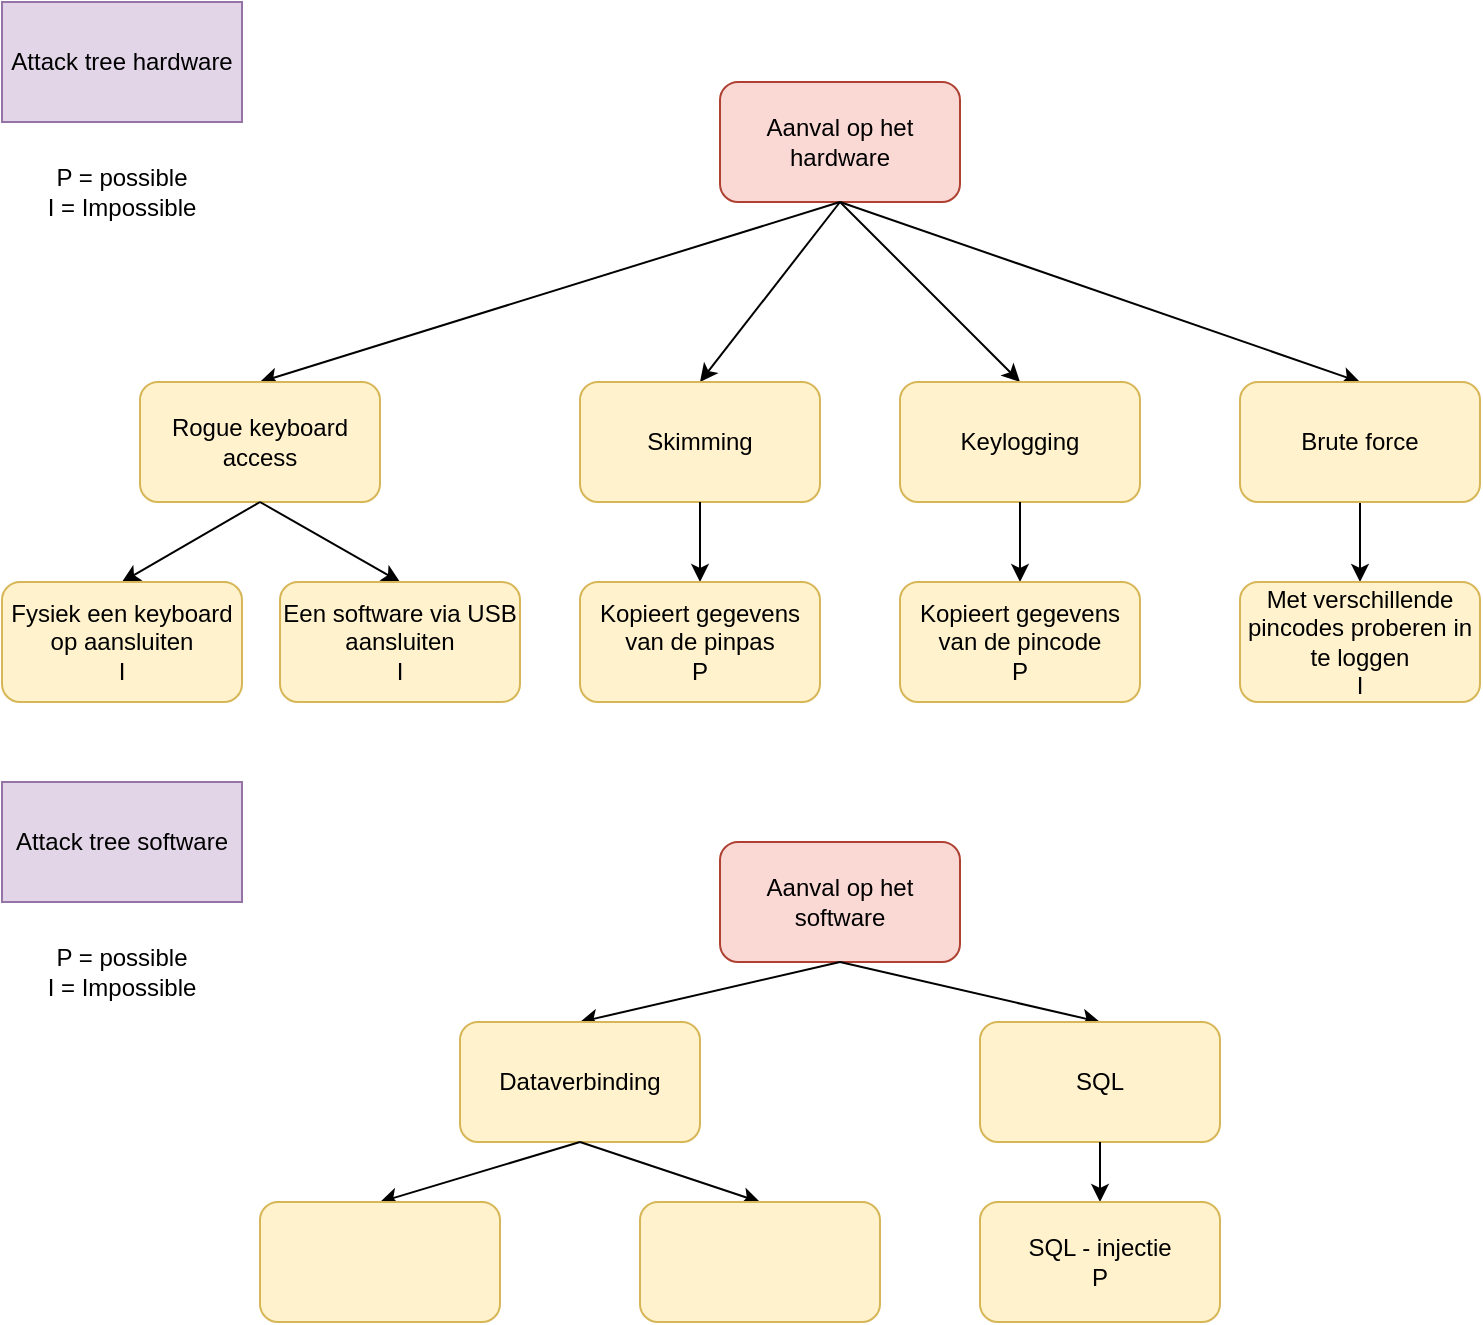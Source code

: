 <mxfile version="14.6.6" type="device"><diagram id="xhl05iyaNwnP9lAZ-9tD" name="Page-1"><mxGraphModel dx="875" dy="1724" grid="1" gridSize="10" guides="1" tooltips="1" connect="1" arrows="1" fold="1" page="1" pageScale="1" pageWidth="827" pageHeight="1169" math="0" shadow="0"><root><mxCell id="0"/><mxCell id="1" parent="0"/><mxCell id="JwbvjqaL07XPfmWoy-qV-1" value="Aanval op het hardware" style="rounded=1;whiteSpace=wrap;html=1;fillColor=#fad9d5;strokeColor=#ae4132;" vertex="1" parent="1"><mxGeometry x="380" y="30" width="120" height="60" as="geometry"/></mxCell><mxCell id="JwbvjqaL07XPfmWoy-qV-45" style="edgeStyle=none;rounded=0;orthogonalLoop=1;jettySize=auto;html=1;exitX=0.5;exitY=0;exitDx=0;exitDy=0;entryX=0.5;entryY=1;entryDx=0;entryDy=0;startArrow=classic;startFill=1;endArrow=none;endFill=0;" edge="1" parent="1" source="JwbvjqaL07XPfmWoy-qV-3" target="JwbvjqaL07XPfmWoy-qV-1"><mxGeometry relative="1" as="geometry"/></mxCell><mxCell id="JwbvjqaL07XPfmWoy-qV-3" value="&lt;div&gt;Rogue keyboard access&lt;/div&gt;" style="rounded=1;whiteSpace=wrap;html=1;fillColor=#fff2cc;strokeColor=#d6b656;" vertex="1" parent="1"><mxGeometry x="90" y="180" width="120" height="60" as="geometry"/></mxCell><mxCell id="JwbvjqaL07XPfmWoy-qV-46" style="edgeStyle=none;rounded=0;orthogonalLoop=1;jettySize=auto;html=1;exitX=0.5;exitY=0;exitDx=0;exitDy=0;entryX=0.5;entryY=1;entryDx=0;entryDy=0;startArrow=classic;startFill=1;endArrow=none;endFill=0;" edge="1" parent="1" source="JwbvjqaL07XPfmWoy-qV-4" target="JwbvjqaL07XPfmWoy-qV-1"><mxGeometry relative="1" as="geometry"/></mxCell><mxCell id="JwbvjqaL07XPfmWoy-qV-4" value="&lt;div&gt;Skimming&lt;/div&gt;" style="rounded=1;whiteSpace=wrap;html=1;fillColor=#fff2cc;strokeColor=#d6b656;" vertex="1" parent="1"><mxGeometry x="310" y="180" width="120" height="60" as="geometry"/></mxCell><mxCell id="JwbvjqaL07XPfmWoy-qV-43" style="edgeStyle=none;rounded=0;orthogonalLoop=1;jettySize=auto;html=1;exitX=0.5;exitY=0;exitDx=0;exitDy=0;entryX=0.5;entryY=1;entryDx=0;entryDy=0;startArrow=classic;startFill=1;endArrow=none;endFill=0;" edge="1" parent="1" source="JwbvjqaL07XPfmWoy-qV-6" target="JwbvjqaL07XPfmWoy-qV-1"><mxGeometry relative="1" as="geometry"/></mxCell><mxCell id="JwbvjqaL07XPfmWoy-qV-6" value="&lt;div&gt;Keylogging&lt;/div&gt;" style="rounded=1;whiteSpace=wrap;html=1;fillColor=#fff2cc;strokeColor=#d6b656;" vertex="1" parent="1"><mxGeometry x="470" y="180" width="120" height="60" as="geometry"/></mxCell><mxCell id="JwbvjqaL07XPfmWoy-qV-8" value="Attack tree hardware" style="rounded=0;whiteSpace=wrap;html=1;fillColor=#e1d5e7;strokeColor=#9673a6;" vertex="1" parent="1"><mxGeometry x="21" y="-10" width="120" height="60" as="geometry"/></mxCell><mxCell id="JwbvjqaL07XPfmWoy-qV-9" value="Attack tree software" style="rounded=0;whiteSpace=wrap;html=1;fillColor=#e1d5e7;strokeColor=#9673a6;" vertex="1" parent="1"><mxGeometry x="21" y="380" width="120" height="60" as="geometry"/></mxCell><mxCell id="JwbvjqaL07XPfmWoy-qV-10" value="Aanval op het software" style="rounded=1;whiteSpace=wrap;html=1;fillColor=#fad9d5;strokeColor=#ae4132;" vertex="1" parent="1"><mxGeometry x="380" y="410" width="120" height="60" as="geometry"/></mxCell><mxCell id="JwbvjqaL07XPfmWoy-qV-58" style="edgeStyle=none;rounded=0;orthogonalLoop=1;jettySize=auto;html=1;exitX=0.5;exitY=0;exitDx=0;exitDy=0;entryX=0.5;entryY=1;entryDx=0;entryDy=0;startArrow=classic;startFill=1;endArrow=none;endFill=0;" edge="1" parent="1" source="JwbvjqaL07XPfmWoy-qV-30" target="JwbvjqaL07XPfmWoy-qV-10"><mxGeometry relative="1" as="geometry"/></mxCell><mxCell id="JwbvjqaL07XPfmWoy-qV-30" value="SQL" style="rounded=1;whiteSpace=wrap;html=1;fillColor=#fff2cc;strokeColor=#d6b656;" vertex="1" parent="1"><mxGeometry x="510" y="500" width="120" height="60" as="geometry"/></mxCell><mxCell id="JwbvjqaL07XPfmWoy-qV-52" style="edgeStyle=none;rounded=0;orthogonalLoop=1;jettySize=auto;html=1;exitX=0.5;exitY=0;exitDx=0;exitDy=0;entryX=0.5;entryY=1;entryDx=0;entryDy=0;startArrow=classic;startFill=1;endArrow=none;endFill=0;" edge="1" parent="1" source="JwbvjqaL07XPfmWoy-qV-31" target="JwbvjqaL07XPfmWoy-qV-4"><mxGeometry relative="1" as="geometry"/></mxCell><mxCell id="JwbvjqaL07XPfmWoy-qV-31" value="&lt;div&gt;Kopieert gegevens van de pinpas&lt;/div&gt;&lt;div&gt;P&lt;br&gt;&lt;/div&gt;" style="rounded=1;whiteSpace=wrap;html=1;fillColor=#fff2cc;strokeColor=#d6b656;" vertex="1" parent="1"><mxGeometry x="310" y="280" width="120" height="60" as="geometry"/></mxCell><mxCell id="JwbvjqaL07XPfmWoy-qV-54" style="edgeStyle=none;rounded=0;orthogonalLoop=1;jettySize=auto;html=1;exitX=0.5;exitY=0;exitDx=0;exitDy=0;entryX=0.5;entryY=1;entryDx=0;entryDy=0;startArrow=classic;startFill=1;endArrow=none;endFill=0;" edge="1" parent="1" source="JwbvjqaL07XPfmWoy-qV-32" target="JwbvjqaL07XPfmWoy-qV-6"><mxGeometry relative="1" as="geometry"/></mxCell><mxCell id="JwbvjqaL07XPfmWoy-qV-32" value="&lt;div&gt;Kopieert gegevens van de pincode&lt;/div&gt;P" style="rounded=1;whiteSpace=wrap;html=1;fillColor=#fff2cc;strokeColor=#d6b656;" vertex="1" parent="1"><mxGeometry x="470" y="280" width="120" height="60" as="geometry"/></mxCell><mxCell id="JwbvjqaL07XPfmWoy-qV-55" style="edgeStyle=none;rounded=0;orthogonalLoop=1;jettySize=auto;html=1;exitX=0.5;exitY=0;exitDx=0;exitDy=0;entryX=0.5;entryY=1;entryDx=0;entryDy=0;startArrow=classic;startFill=1;endArrow=none;endFill=0;" edge="1" parent="1" source="JwbvjqaL07XPfmWoy-qV-33" target="JwbvjqaL07XPfmWoy-qV-41"><mxGeometry relative="1" as="geometry"/></mxCell><mxCell id="JwbvjqaL07XPfmWoy-qV-33" value="&lt;div&gt;Met verschillende pincodes proberen in te loggen&lt;/div&gt;I" style="rounded=1;whiteSpace=wrap;html=1;fillColor=#fff2cc;strokeColor=#d6b656;" vertex="1" parent="1"><mxGeometry x="640" y="280" width="120" height="60" as="geometry"/></mxCell><mxCell id="JwbvjqaL07XPfmWoy-qV-39" value="&lt;div&gt;P = possible &lt;br&gt;&lt;/div&gt;&lt;div&gt;I = Impossible&lt;br&gt;&lt;/div&gt;" style="text;html=1;strokeColor=none;fillColor=none;align=center;verticalAlign=middle;whiteSpace=wrap;rounded=0;" vertex="1" parent="1"><mxGeometry x="36" y="60" width="90" height="50" as="geometry"/></mxCell><mxCell id="JwbvjqaL07XPfmWoy-qV-40" value="&lt;div&gt;P = possible &lt;br&gt;&lt;/div&gt;&lt;div&gt;I = Impossible&lt;br&gt;&lt;/div&gt;" style="text;html=1;strokeColor=none;fillColor=none;align=center;verticalAlign=middle;whiteSpace=wrap;rounded=0;" vertex="1" parent="1"><mxGeometry x="36" y="450" width="90" height="50" as="geometry"/></mxCell><mxCell id="JwbvjqaL07XPfmWoy-qV-44" style="edgeStyle=none;rounded=0;orthogonalLoop=1;jettySize=auto;html=1;exitX=0.5;exitY=0;exitDx=0;exitDy=0;entryX=0.5;entryY=1;entryDx=0;entryDy=0;startArrow=classic;startFill=1;endArrow=none;endFill=0;" edge="1" parent="1" source="JwbvjqaL07XPfmWoy-qV-41" target="JwbvjqaL07XPfmWoy-qV-1"><mxGeometry relative="1" as="geometry"/></mxCell><mxCell id="JwbvjqaL07XPfmWoy-qV-41" value="&lt;div&gt;Brute force&lt;/div&gt;" style="rounded=1;whiteSpace=wrap;html=1;fillColor=#fff2cc;strokeColor=#d6b656;" vertex="1" parent="1"><mxGeometry x="640" y="180" width="120" height="60" as="geometry"/></mxCell><mxCell id="JwbvjqaL07XPfmWoy-qV-51" style="edgeStyle=none;rounded=0;orthogonalLoop=1;jettySize=auto;html=1;exitX=0.5;exitY=0;exitDx=0;exitDy=0;entryX=0.5;entryY=1;entryDx=0;entryDy=0;startArrow=classic;startFill=1;endArrow=none;endFill=0;" edge="1" parent="1" source="JwbvjqaL07XPfmWoy-qV-47" target="JwbvjqaL07XPfmWoy-qV-3"><mxGeometry relative="1" as="geometry"/></mxCell><mxCell id="JwbvjqaL07XPfmWoy-qV-47" value="&lt;div&gt;Fysiek een keyboard op aansluiten&lt;/div&gt;&lt;div&gt;I&lt;br&gt;&lt;/div&gt;" style="rounded=1;whiteSpace=wrap;html=1;fillColor=#fff2cc;strokeColor=#d6b656;" vertex="1" parent="1"><mxGeometry x="21" y="280" width="120" height="60" as="geometry"/></mxCell><mxCell id="JwbvjqaL07XPfmWoy-qV-49" style="edgeStyle=none;rounded=0;orthogonalLoop=1;jettySize=auto;html=1;exitX=0.5;exitY=0;exitDx=0;exitDy=0;entryX=0.5;entryY=1;entryDx=0;entryDy=0;startArrow=classic;startFill=1;endArrow=none;endFill=0;" edge="1" parent="1" source="JwbvjqaL07XPfmWoy-qV-48" target="JwbvjqaL07XPfmWoy-qV-3"><mxGeometry relative="1" as="geometry"/></mxCell><mxCell id="JwbvjqaL07XPfmWoy-qV-48" value="&lt;div&gt;Een software via USB aansluiten&lt;/div&gt;&lt;div&gt;I&lt;br&gt;&lt;/div&gt;" style="rounded=1;whiteSpace=wrap;html=1;fillColor=#fff2cc;strokeColor=#d6b656;" vertex="1" parent="1"><mxGeometry x="160" y="280" width="120" height="60" as="geometry"/></mxCell><mxCell id="JwbvjqaL07XPfmWoy-qV-57" style="edgeStyle=none;rounded=0;orthogonalLoop=1;jettySize=auto;html=1;exitX=0.5;exitY=0;exitDx=0;exitDy=0;entryX=0.5;entryY=1;entryDx=0;entryDy=0;startArrow=classic;startFill=1;endArrow=none;endFill=0;" edge="1" parent="1" source="JwbvjqaL07XPfmWoy-qV-56" target="JwbvjqaL07XPfmWoy-qV-10"><mxGeometry relative="1" as="geometry"/></mxCell><mxCell id="JwbvjqaL07XPfmWoy-qV-56" value="Dataverbinding" style="rounded=1;whiteSpace=wrap;html=1;fillColor=#fff2cc;strokeColor=#d6b656;" vertex="1" parent="1"><mxGeometry x="250" y="500" width="120" height="60" as="geometry"/></mxCell><mxCell id="JwbvjqaL07XPfmWoy-qV-62" style="edgeStyle=none;rounded=0;orthogonalLoop=1;jettySize=auto;html=1;exitX=0.5;exitY=0;exitDx=0;exitDy=0;entryX=0.5;entryY=1;entryDx=0;entryDy=0;startArrow=classic;startFill=1;endArrow=none;endFill=0;" edge="1" parent="1" source="JwbvjqaL07XPfmWoy-qV-59" target="JwbvjqaL07XPfmWoy-qV-56"><mxGeometry relative="1" as="geometry"/></mxCell><mxCell id="JwbvjqaL07XPfmWoy-qV-59" value="" style="rounded=1;whiteSpace=wrap;html=1;fillColor=#fff2cc;strokeColor=#d6b656;" vertex="1" parent="1"><mxGeometry x="150" y="590" width="120" height="60" as="geometry"/></mxCell><mxCell id="JwbvjqaL07XPfmWoy-qV-63" style="edgeStyle=none;rounded=0;orthogonalLoop=1;jettySize=auto;html=1;exitX=0.5;exitY=0;exitDx=0;exitDy=0;entryX=0.5;entryY=1;entryDx=0;entryDy=0;startArrow=classic;startFill=1;endArrow=none;endFill=0;" edge="1" parent="1" source="JwbvjqaL07XPfmWoy-qV-60" target="JwbvjqaL07XPfmWoy-qV-56"><mxGeometry relative="1" as="geometry"/></mxCell><mxCell id="JwbvjqaL07XPfmWoy-qV-60" value="" style="rounded=1;whiteSpace=wrap;html=1;fillColor=#fff2cc;strokeColor=#d6b656;" vertex="1" parent="1"><mxGeometry x="340" y="590" width="120" height="60" as="geometry"/></mxCell><mxCell id="JwbvjqaL07XPfmWoy-qV-64" style="edgeStyle=none;rounded=0;orthogonalLoop=1;jettySize=auto;html=1;exitX=0.5;exitY=0;exitDx=0;exitDy=0;entryX=0.5;entryY=1;entryDx=0;entryDy=0;startArrow=classic;startFill=1;endArrow=none;endFill=0;" edge="1" parent="1" source="JwbvjqaL07XPfmWoy-qV-61" target="JwbvjqaL07XPfmWoy-qV-30"><mxGeometry relative="1" as="geometry"/></mxCell><mxCell id="JwbvjqaL07XPfmWoy-qV-61" value="&lt;div&gt;SQL - injectie&lt;/div&gt;P" style="rounded=1;whiteSpace=wrap;html=1;fillColor=#fff2cc;strokeColor=#d6b656;" vertex="1" parent="1"><mxGeometry x="510" y="590" width="120" height="60" as="geometry"/></mxCell></root></mxGraphModel></diagram></mxfile>